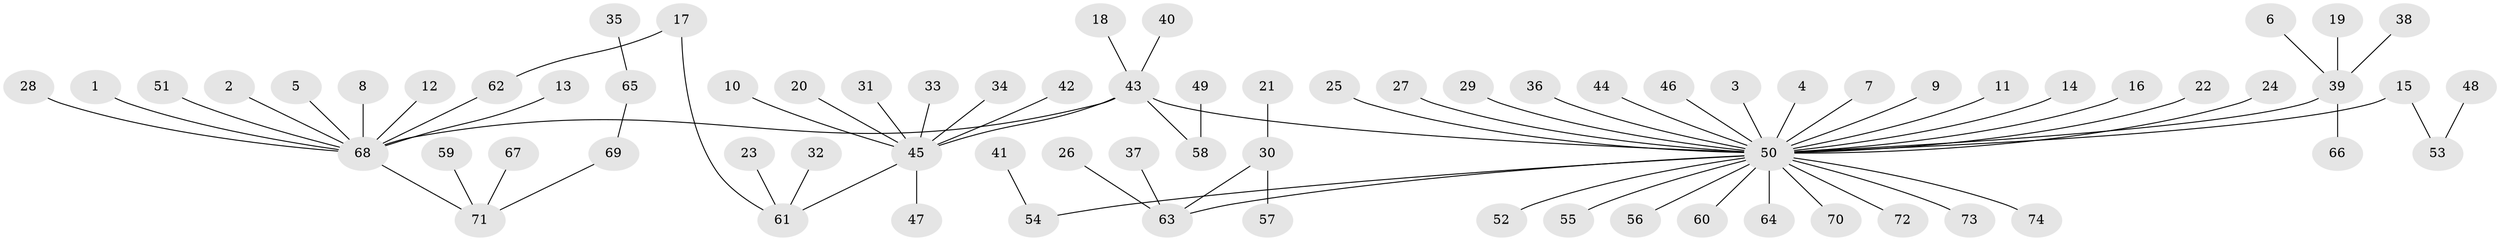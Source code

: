 // original degree distribution, {32: 0.006802721088435374, 8: 0.006802721088435374, 13: 0.006802721088435374, 6: 0.02040816326530612, 12: 0.006802721088435374, 2: 0.2108843537414966, 4: 0.05442176870748299, 1: 0.6530612244897959, 7: 0.006802721088435374, 3: 0.02040816326530612, 5: 0.006802721088435374}
// Generated by graph-tools (version 1.1) at 2025/36/03/04/25 23:36:48]
// undirected, 74 vertices, 74 edges
graph export_dot {
  node [color=gray90,style=filled];
  1;
  2;
  3;
  4;
  5;
  6;
  7;
  8;
  9;
  10;
  11;
  12;
  13;
  14;
  15;
  16;
  17;
  18;
  19;
  20;
  21;
  22;
  23;
  24;
  25;
  26;
  27;
  28;
  29;
  30;
  31;
  32;
  33;
  34;
  35;
  36;
  37;
  38;
  39;
  40;
  41;
  42;
  43;
  44;
  45;
  46;
  47;
  48;
  49;
  50;
  51;
  52;
  53;
  54;
  55;
  56;
  57;
  58;
  59;
  60;
  61;
  62;
  63;
  64;
  65;
  66;
  67;
  68;
  69;
  70;
  71;
  72;
  73;
  74;
  1 -- 68 [weight=1.0];
  2 -- 68 [weight=1.0];
  3 -- 50 [weight=1.0];
  4 -- 50 [weight=1.0];
  5 -- 68 [weight=1.0];
  6 -- 39 [weight=1.0];
  7 -- 50 [weight=1.0];
  8 -- 68 [weight=1.0];
  9 -- 50 [weight=1.0];
  10 -- 45 [weight=1.0];
  11 -- 50 [weight=1.0];
  12 -- 68 [weight=1.0];
  13 -- 68 [weight=1.0];
  14 -- 50 [weight=1.0];
  15 -- 50 [weight=1.0];
  15 -- 53 [weight=1.0];
  16 -- 50 [weight=1.0];
  17 -- 61 [weight=1.0];
  17 -- 62 [weight=1.0];
  18 -- 43 [weight=1.0];
  19 -- 39 [weight=1.0];
  20 -- 45 [weight=1.0];
  21 -- 30 [weight=1.0];
  22 -- 50 [weight=1.0];
  23 -- 61 [weight=1.0];
  24 -- 50 [weight=1.0];
  25 -- 50 [weight=1.0];
  26 -- 63 [weight=1.0];
  27 -- 50 [weight=1.0];
  28 -- 68 [weight=1.0];
  29 -- 50 [weight=1.0];
  30 -- 57 [weight=1.0];
  30 -- 63 [weight=1.0];
  31 -- 45 [weight=1.0];
  32 -- 61 [weight=1.0];
  33 -- 45 [weight=1.0];
  34 -- 45 [weight=1.0];
  35 -- 65 [weight=1.0];
  36 -- 50 [weight=1.0];
  37 -- 63 [weight=1.0];
  38 -- 39 [weight=1.0];
  39 -- 50 [weight=1.0];
  39 -- 66 [weight=1.0];
  40 -- 43 [weight=1.0];
  41 -- 54 [weight=1.0];
  42 -- 45 [weight=1.0];
  43 -- 45 [weight=1.0];
  43 -- 50 [weight=1.0];
  43 -- 58 [weight=1.0];
  43 -- 68 [weight=1.0];
  44 -- 50 [weight=1.0];
  45 -- 47 [weight=1.0];
  45 -- 61 [weight=1.0];
  46 -- 50 [weight=1.0];
  48 -- 53 [weight=1.0];
  49 -- 58 [weight=1.0];
  50 -- 52 [weight=1.0];
  50 -- 54 [weight=1.0];
  50 -- 55 [weight=1.0];
  50 -- 56 [weight=1.0];
  50 -- 60 [weight=1.0];
  50 -- 63 [weight=1.0];
  50 -- 64 [weight=1.0];
  50 -- 70 [weight=1.0];
  50 -- 72 [weight=1.0];
  50 -- 73 [weight=1.0];
  50 -- 74 [weight=1.0];
  51 -- 68 [weight=1.0];
  59 -- 71 [weight=1.0];
  62 -- 68 [weight=1.0];
  65 -- 69 [weight=1.0];
  67 -- 71 [weight=1.0];
  68 -- 71 [weight=1.0];
  69 -- 71 [weight=1.0];
}
